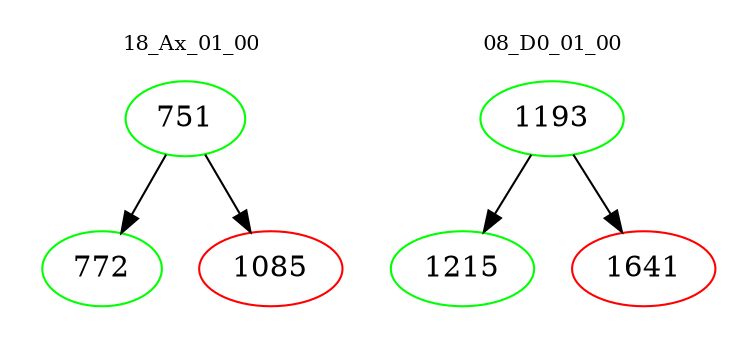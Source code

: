 digraph{
subgraph cluster_0 {
color = white
label = "18_Ax_01_00";
fontsize=10;
T0_751 [label="751", color="green"]
T0_751 -> T0_772 [color="black"]
T0_772 [label="772", color="green"]
T0_751 -> T0_1085 [color="black"]
T0_1085 [label="1085", color="red"]
}
subgraph cluster_1 {
color = white
label = "08_D0_01_00";
fontsize=10;
T1_1193 [label="1193", color="green"]
T1_1193 -> T1_1215 [color="black"]
T1_1215 [label="1215", color="green"]
T1_1193 -> T1_1641 [color="black"]
T1_1641 [label="1641", color="red"]
}
}
